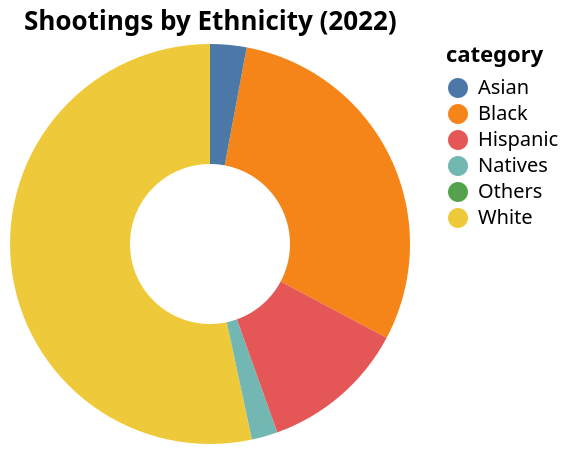 {
    "$schema": "https://vega.github.io/schema/vega-lite/v5.json",
    "description": "A simple donut chart with embedded data.",
    "title": "Shootings by Ethnicity (2022)",
    "data": {
      "values": [
        {"category": "White", "value": 127},
        {"category": "Black", "value": 71},
        {"category": "Asian", "value": 7},
        {"category": "Natives", "value": 5},
        {"category": "Hispanic", "value": 28},
        {"category": "Others", "value": 0}
      ]
    },
    "mark": {"type": "arc", "innerRadius": 40, "tooltip": true},
    "encoding": {
      "theta": {"field": "value", "type": "quantitative", "stack": "normalize"},
      "color": {"field": "category", "type": "nominal"}
    }
  }